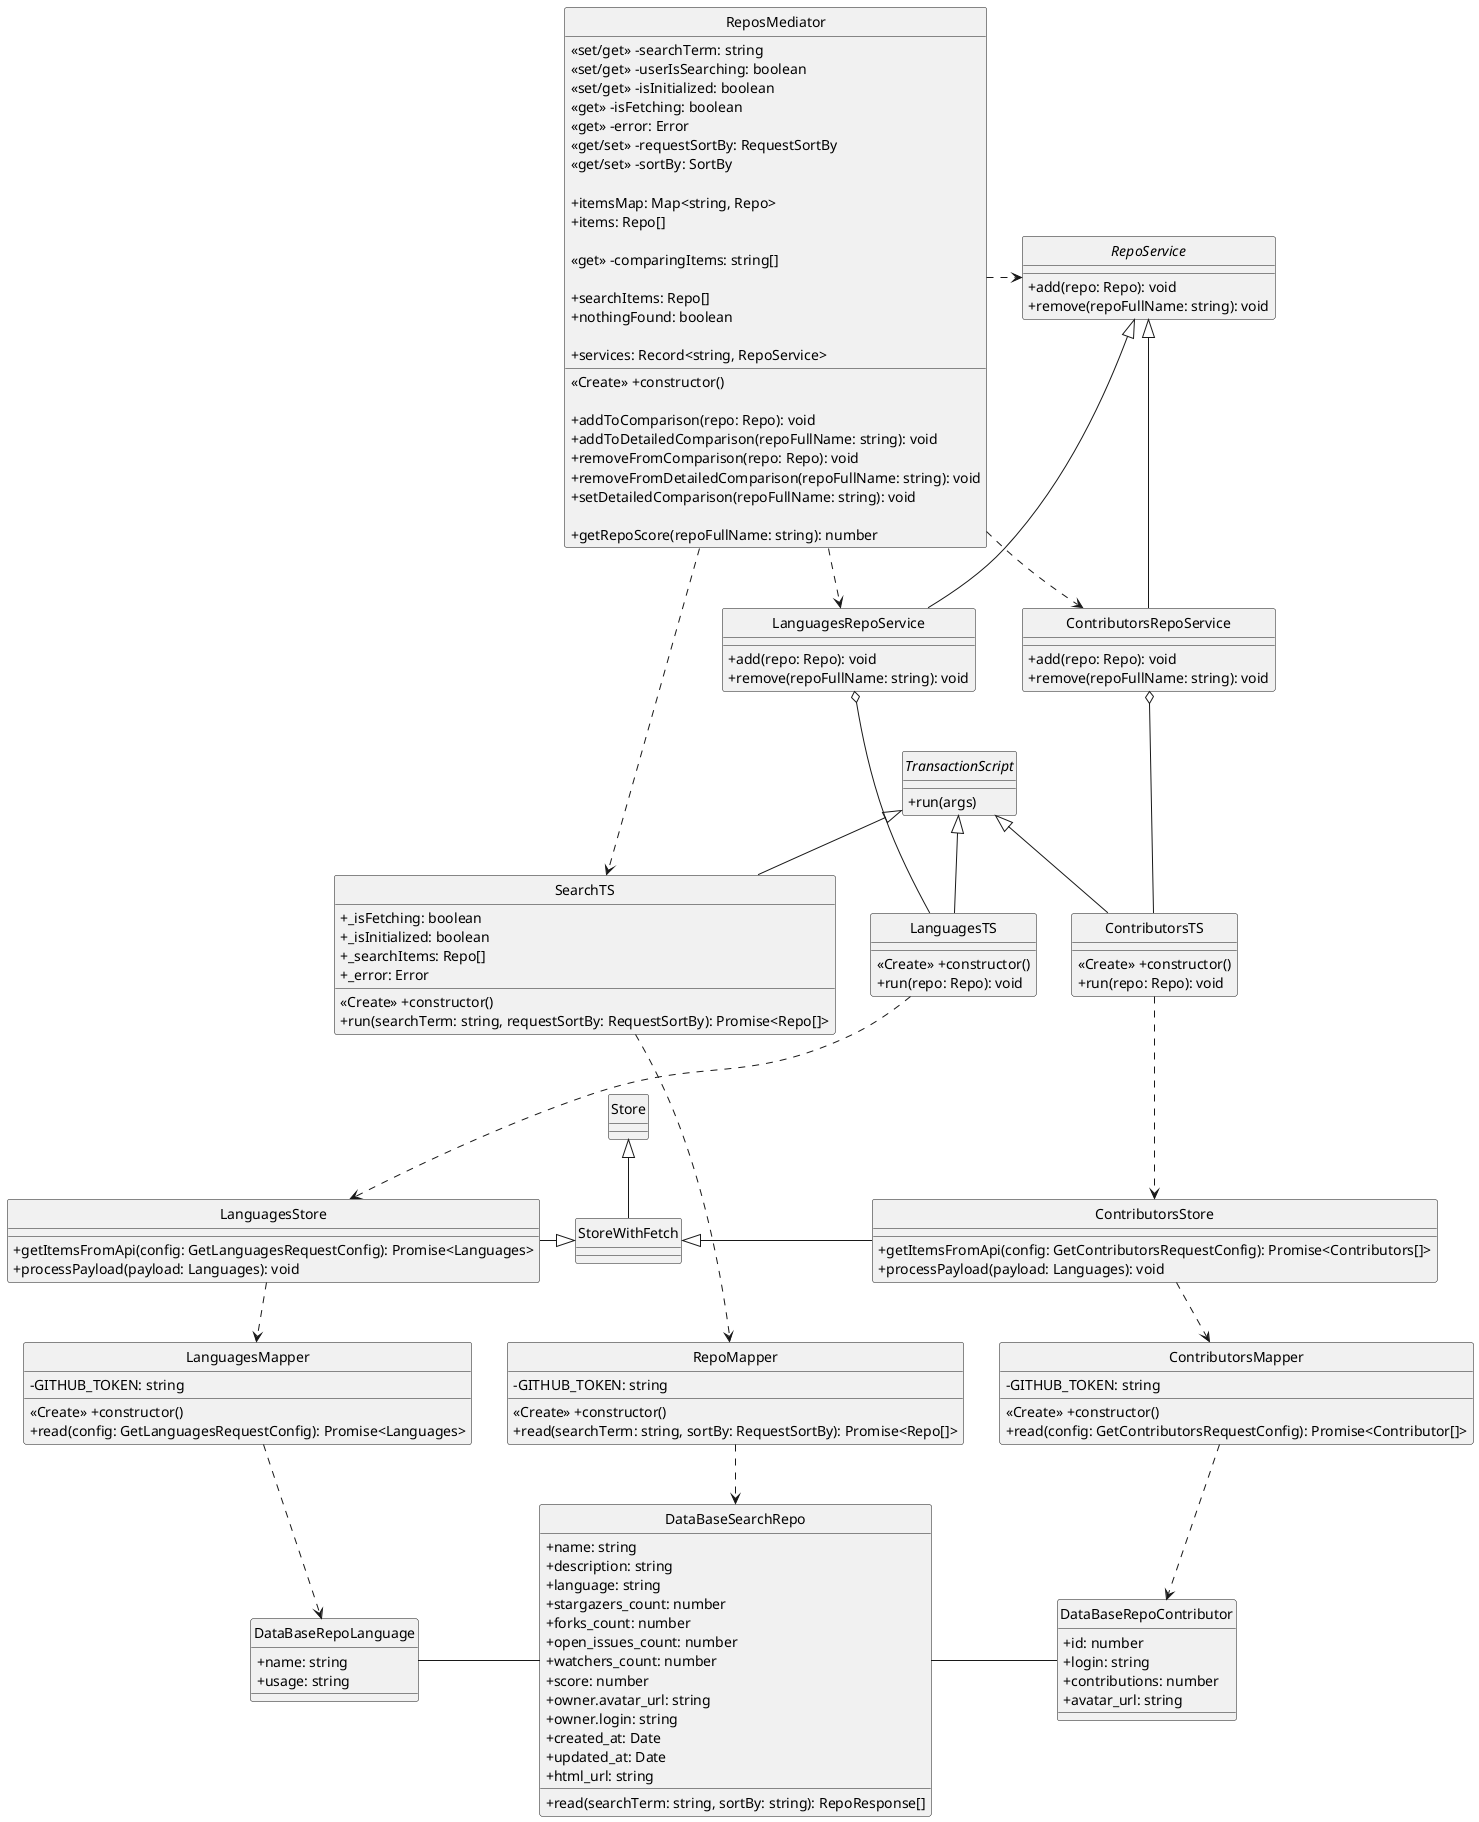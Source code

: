 @startuml
    ' Don't show icons near class names.
    hide circle
    ' Show attribute visibility as text (+, ~, #, -), not as icons.
    skinparam classAttributeIconSize 0

    class ReposMediator {
        <<set/get>> -searchTerm: string
        <<set/get>> -userIsSearching: boolean
        <<set/get>> -isInitialized: boolean
        <<get>> -isFetching: boolean
        <<get>> -error: Error
        <<get/set>> -requestSortBy: RequestSortBy
        <<get/set>> -sortBy: SortBy

        +itemsMap: Map<string, Repo>
        +items: Repo[]

        <<get>> -comparingItems: string[]

        ' searchTS
        +searchItems: Repo[]
        +nothingFound: boolean

        +services: Record<string, RepoService>
        <<Create>> +constructor()

        +addToComparison(repo: Repo): void
        +addToDetailedComparison(repoFullName: string): void
        +removeFromComparison(repo: Repo): void
        +removeFromDetailedComparison(repoFullName: string): void
        +setDetailedComparison(repoFullName: string): void

        +getRepoScore(repoFullName: string): number
    }

    ' ReposMediator ..> RepoMapper


    interface TransactionScript {
        +run(args)
    }

    interface RepoService {
        +add(repo: Repo): void
        +remove(repoFullName: string): void
    }
    ReposMediator .> RepoService

    ' class SetSearchParamTS {
    '     +defaultSearchParam: string

    '     +<<Create>> constructor(defaultSearchParam)
    '     +run(searchParam)
    ' }
    ' TransactionScript <|-- SetSearchParamTS

    ' class SetSearchResultsParamTS {
    '     +defaultSearchResultsParam: string

    '     +<<Create>> constructor(defaultSearchResultsParam)
    '     +run(searchResultsParam)
    ' }
    ' TransactionScript <|-- SetSearchResultsParamTS

    class LanguagesRepoService {
        +add(repo: Repo): void
        +remove(repoFullName: string): void
    }

    RepoService <|-- LanguagesRepoService
    ReposMediator ..> LanguagesRepoService

    class SearchTS {
        +_isFetching: boolean
        +_isInitialized: boolean
        +_searchItems: Repo[]
        +_error: Error

        <<Create>> +constructor()
        +run(searchTerm: string, requestSortBy: RequestSortBy): Promise<Repo[]>
    }
    ReposMediator ....> SearchTS
    TransactionScript <|-- SearchTS

    class LanguagesTS {
        <<Create>> +constructor()
        +run(repo: Repo): void
    }
    TransactionScript <|-- LanguagesTS
    LanguagesRepoService o--- LanguagesTS

    class ContributorsRepoService {
        +add(repo: Repo): void
        +remove(repoFullName: string): void
    }
    ReposMediator ..> ContributorsRepoService
    RepoService <|-- ContributorsRepoService

    class ContributorsTS {
        <<Create>> +constructor()
        +run(repo: Repo): void
    }
    TransactionScript <|-- ContributorsTS
    ContributorsRepoService o--- ContributorsTS

    class LanguagesStore {
        +getItemsFromApi(config: GetLanguagesRequestConfig): Promise<Languages>
        +processPayload(payload: Languages): void
    }
    Store <|-- StoreWithFetch
    StoreWithFetch <|- LanguagesStore
    StoreWithFetch <|- ContributorsStore

    LanguagesTS ...> LanguagesStore


    class ContributorsStore {
        +getItemsFromApi(config: GetContributorsRequestConfig): Promise<Contributors[]>
        +processPayload(payload: Languages): void
    }

    ContributorsTS ...> ContributorsStore


    LanguagesStore ..> LanguagesMapper
    class LanguagesMapper {
        -GITHUB_TOKEN: string

        <<Create>> +constructor()
        +read(config: GetLanguagesRequestConfig): Promise<Languages>
    }

    SearchTS ...> RepoMapper
    class RepoMapper {
        -GITHUB_TOKEN: string

        <<Create>> +constructor()
        +read(searchTerm: string, sortBy: RequestSortBy): Promise<Repo[]>
    }
    RepoMapper ..> DataBaseSearchRepo

    ContributorsStore ..> ContributorsMapper
    class ContributorsMapper {
        -GITHUB_TOKEN: string

        <<Create>> +constructor()
        +read(config: GetContributorsRequestConfig): Promise<Contributor[]>
    }
    ContributorsMapper ..> DataBaseRepoContributor

    class DataBaseRepoContributor {
        +id: number
        +login: string
        +contributions: number
        +avatar_url: string
    }
    DataBaseRepoContributor -left- DataBaseSearchRepo

    class DataBaseSearchRepo {
        +name: string
        +description: string
        +language: string
        +stargazers_count: number
        +forks_count: number
        +open_issues_count: number
        +watchers_count: number
        +score: number
        +owner.avatar_url: string
        +owner.login: string
        +created_at: Date
        +updated_at: Date
        +html_url: string

        +read(searchTerm: string, sortBy: string): RepoResponse[]
    }

    LanguagesMapper ..> DataBaseRepoLanguage
    DataBaseRepoLanguage - DataBaseSearchRepo

    class DataBaseRepoLanguage {
        +name: string
        +usage: string
    }

@enduml

